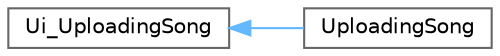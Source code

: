 digraph "类继承关系图"
{
 // LATEX_PDF_SIZE
  bgcolor="transparent";
  edge [fontname=Helvetica,fontsize=10,labelfontname=Helvetica,labelfontsize=10];
  node [fontname=Helvetica,fontsize=10,shape=box,height=0.2,width=0.4];
  rankdir="LR";
  Node0 [id="Node000000",label="Ui_UploadingSong",height=0.2,width=0.4,color="grey40", fillcolor="white", style="filled",URL="$class_ui___uploading_song.html",tooltip=" "];
  Node0 -> Node1 [id="edge527_Node000000_Node000001",dir="back",color="steelblue1",style="solid",tooltip=" "];
  Node1 [id="Node000001",label="UploadingSong",height=0.2,width=0.4,color="grey40", fillcolor="white", style="filled",URL="$class_ui_1_1_uploading_song.html",tooltip=" "];
}

